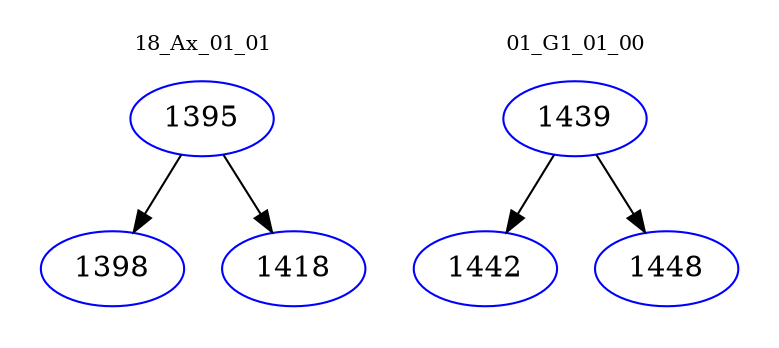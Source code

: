 digraph{
subgraph cluster_0 {
color = white
label = "18_Ax_01_01";
fontsize=10;
T0_1395 [label="1395", color="blue"]
T0_1395 -> T0_1398 [color="black"]
T0_1398 [label="1398", color="blue"]
T0_1395 -> T0_1418 [color="black"]
T0_1418 [label="1418", color="blue"]
}
subgraph cluster_1 {
color = white
label = "01_G1_01_00";
fontsize=10;
T1_1439 [label="1439", color="blue"]
T1_1439 -> T1_1442 [color="black"]
T1_1442 [label="1442", color="blue"]
T1_1439 -> T1_1448 [color="black"]
T1_1448 [label="1448", color="blue"]
}
}
